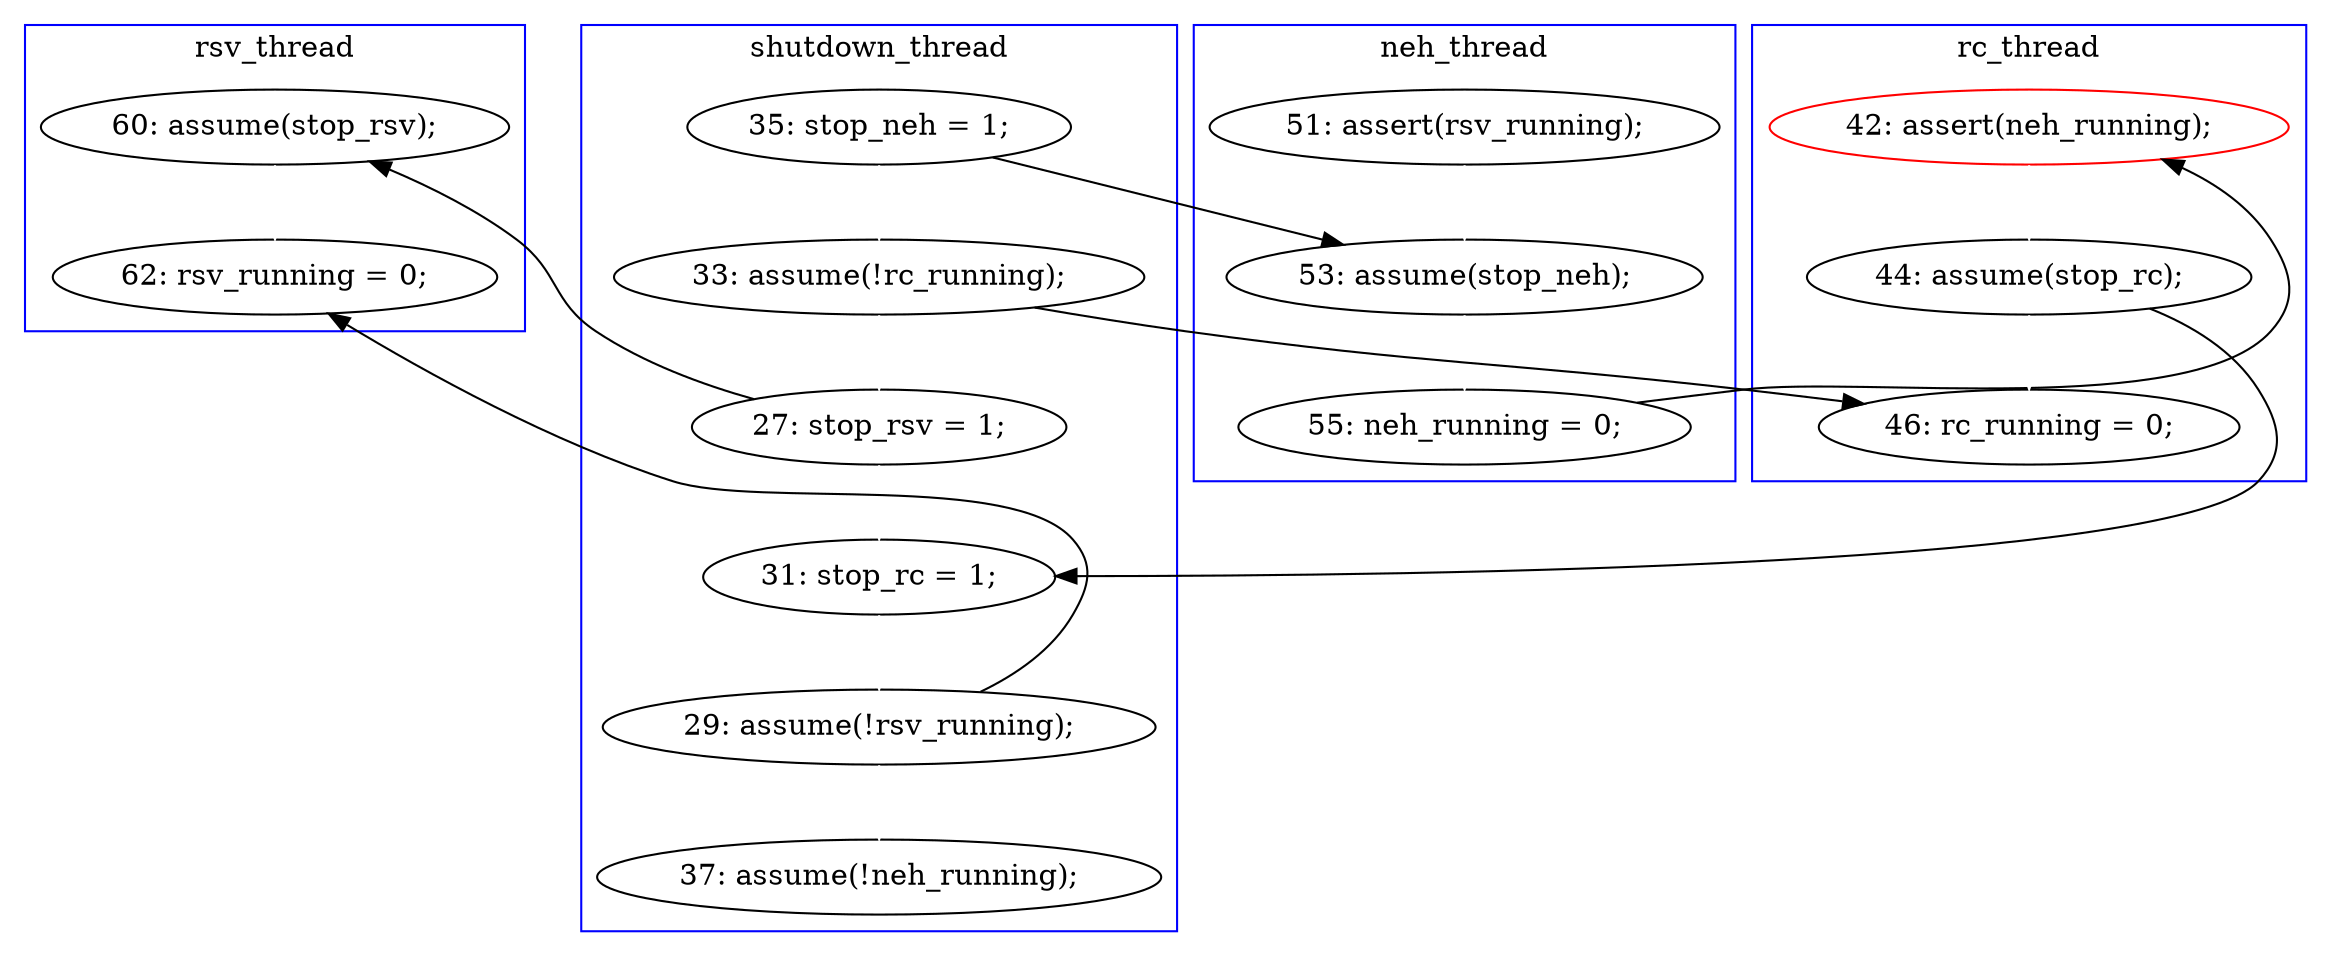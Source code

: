 digraph Counterexample {
	23 -> 26 [color = white, style = solid]
	27 -> 29 [color = white, style = solid]
	17 -> 18 [color = white, style = solid]
	19 -> 20 [color = white, style = solid]
	22 -> 23 [color = white, style = solid]
	27 -> 33 [color = black, style = solid, constraint = false]
	13 -> 17 [color = black, style = solid, constraint = false]
	15 -> 17 [color = white, style = solid]
	20 -> 26 [color = black, style = solid, constraint = false]
	31 -> 33 [color = white, style = solid]
	18 -> 19 [color = black, style = solid, constraint = false]
	26 -> 27 [color = white, style = solid]
	20 -> 36 [color = white, style = solid]
	13 -> 22 [color = white, style = solid]
	22 -> 36 [color = black, style = solid, constraint = false]
	23 -> 31 [color = black, style = solid, constraint = false]
	subgraph cluster4 {
		label = rsv_thread
		color = blue
		31  [label = "60: assume(stop_rsv);"]
		33  [label = "62: rsv_running = 0;"]
	}
	subgraph cluster1 {
		label = shutdown_thread
		color = blue
		26  [label = "31: stop_rc = 1;"]
		13  [label = "35: stop_neh = 1;"]
		22  [label = "33: assume(!rc_running);"]
		29  [label = "37: assume(!neh_running);"]
		27  [label = "29: assume(!rsv_running);"]
		23  [label = "27: stop_rsv = 1;"]
	}
	subgraph cluster2 {
		label = rc_thread
		color = blue
		36  [label = "46: rc_running = 0;"]
		20  [label = "44: assume(stop_rc);"]
		19  [label = "42: assert(neh_running);", color = red]
	}
	subgraph cluster3 {
		label = neh_thread
		color = blue
		15  [label = "51: assert(rsv_running);"]
		18  [label = "55: neh_running = 0;"]
		17  [label = "53: assume(stop_neh);"]
	}
}
